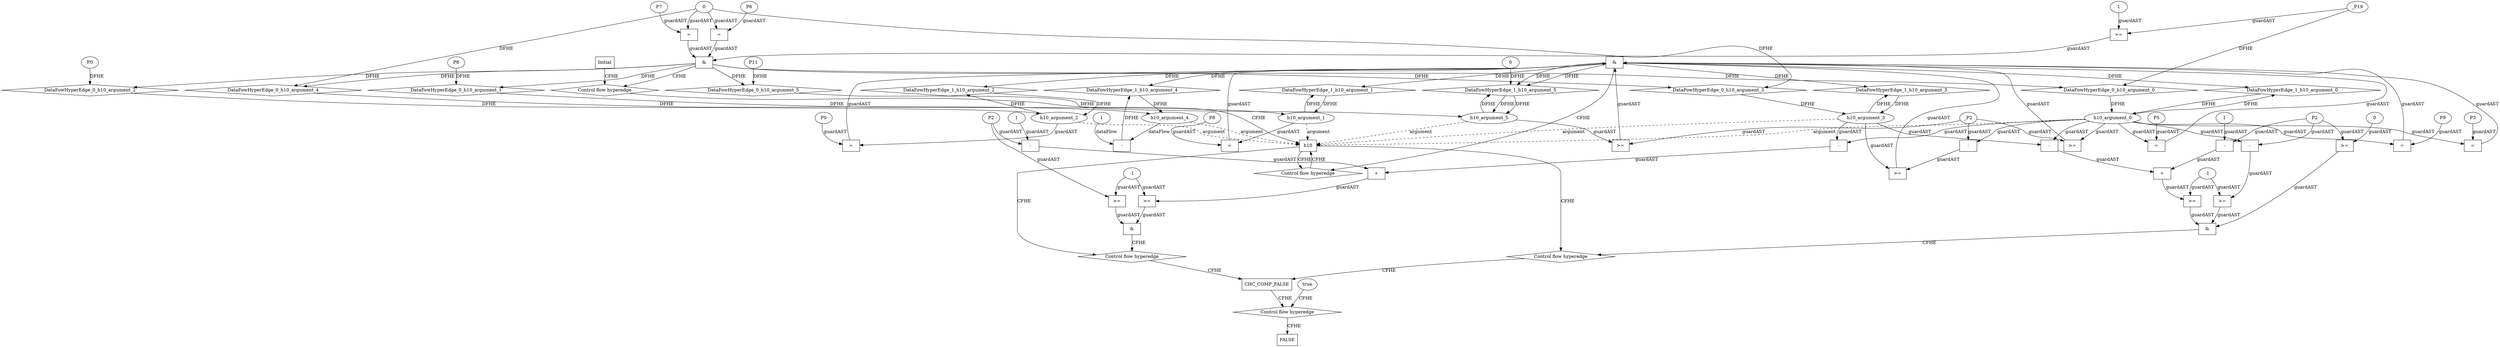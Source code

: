 digraph dag {
"CHC_COMP_FALSE" [label="CHC_COMP_FALSE" nodeName="CHC_COMP_FALSE" class=CONTROL  shape="rect"];
"h10" [label="h10" nodeName="h10" class=CONTROL  shape="rect"];
FALSE [label="FALSE" nodeName=FALSE class=CONTROL  shape="rect"];
Initial [label="Initial" nodeName=Initial class=CONTROL  shape="rect"];
ControlFowHyperEdge_0 [label="Control flow hyperedge" nodeName=ControlFowHyperEdge_0 class=controlFlowHyperEdge shape="diamond"];
"Initial" -> ControlFowHyperEdge_0 [label="CFHE"]
ControlFowHyperEdge_0 -> "h10" [label="CFHE"]
ControlFowHyperEdge_1 [label="Control flow hyperedge" nodeName=ControlFowHyperEdge_1 class=controlFlowHyperEdge shape="diamond"];
"h10" -> ControlFowHyperEdge_1 [label="CFHE"]
ControlFowHyperEdge_1 -> "h10" [label="CFHE"]
ControlFowHyperEdge_2 [label="Control flow hyperedge" nodeName=ControlFowHyperEdge_2 class=controlFlowHyperEdge shape="diamond"];
"h10" -> ControlFowHyperEdge_2 [label="CFHE"]
ControlFowHyperEdge_2 -> "CHC_COMP_FALSE" [label="CFHE"]
ControlFowHyperEdge_3 [label="Control flow hyperedge" nodeName=ControlFowHyperEdge_3 class=controlFlowHyperEdge shape="diamond"];
"h10" -> ControlFowHyperEdge_3 [label="CFHE"]
ControlFowHyperEdge_3 -> "CHC_COMP_FALSE" [label="CFHE"]
ControlFowHyperEdge_4 [label="Control flow hyperedge" nodeName=ControlFowHyperEdge_4 class=controlFlowHyperEdge shape="diamond"];
"CHC_COMP_FALSE" -> ControlFowHyperEdge_4 [label="CFHE"]
ControlFowHyperEdge_4 -> "FALSE" [label="CFHE"]
"h10_argument_0" [label="h10_argument_0" nodeName=argument0 class=argument  head="h10" shape="oval"];
"h10_argument_0" -> "h10"[label="argument" style="dashed"]
"h10_argument_1" [label="h10_argument_1" nodeName=argument1 class=argument  head="h10" shape="oval"];
"h10_argument_1" -> "h10"[label="argument" style="dashed"]
"h10_argument_2" [label="h10_argument_2" nodeName=argument2 class=argument  head="h10" shape="oval"];
"h10_argument_2" -> "h10"[label="argument" style="dashed"]
"h10_argument_3" [label="h10_argument_3" nodeName=argument3 class=argument  head="h10" shape="oval"];
"h10_argument_3" -> "h10"[label="argument" style="dashed"]
"h10_argument_4" [label="h10_argument_4" nodeName=argument4 class=argument  head="h10" shape="oval"];
"h10_argument_4" -> "h10"[label="argument" style="dashed"]
"h10_argument_5" [label="h10_argument_5" nodeName=argument5 class=argument  head="h10" shape="oval"];
"h10_argument_5" -> "h10"[label="argument" style="dashed"]

"xxxh10___Initial_0xxx_and" [label="&" nodeName="xxxh10___Initial_0xxx_and" class=Operator shape="rect"];
"xxxh10___Initial_0xxxguard_0_node_0" [label=">=" nodeName="xxxh10___Initial_0xxxguard_0_node_0" class=Operator  shape="rect"];
"xxxh10___Initial_0xxxguard_0_node_2" [label="1" nodeName="xxxh10___Initial_0xxxguard_0_node_2" class=IdealInt ];
"xxxh10___Initial_0xxxdataFlow_0_node_0" -> "xxxh10___Initial_0xxxguard_0_node_0"[label="guardAST"]
"xxxh10___Initial_0xxxguard_0_node_2" -> "xxxh10___Initial_0xxxguard_0_node_0"[label="guardAST"]

"xxxh10___Initial_0xxxguard_0_node_0" -> "xxxh10___Initial_0xxx_and" [label="guardAST"];
"xxxh10___Initial_0xxxguard1_node_0" [label="=" nodeName="xxxh10___Initial_0xxxguard1_node_0" class=Operator  shape="rect"];
"xxxh10___Initial_0xxxguard1_node_1" [label="P7" nodeName="xxxh10___Initial_0xxxguard1_node_1" class=symbolicConstant ];
"xxxh10___Initial_0xxxguard1_node_1" -> "xxxh10___Initial_0xxxguard1_node_0"[label="guardAST"]
"xxxh10___Initial_0xxxdataFlow4_node_0" -> "xxxh10___Initial_0xxxguard1_node_0"[label="guardAST"]

"xxxh10___Initial_0xxxguard1_node_0" -> "xxxh10___Initial_0xxx_and" [label="guardAST"];
"xxxh10___Initial_0xxxguard2_node_0" [label="=" nodeName="xxxh10___Initial_0xxxguard2_node_0" class=Operator  shape="rect"];
"xxxh10___Initial_0xxxguard2_node_1" [label="P6" nodeName="xxxh10___Initial_0xxxguard2_node_1" class=symbolicConstant ];
"xxxh10___Initial_0xxxguard2_node_1" -> "xxxh10___Initial_0xxxguard2_node_0"[label="guardAST"]
"xxxh10___Initial_0xxxdataFlow4_node_0" -> "xxxh10___Initial_0xxxguard2_node_0"[label="guardAST"]

"xxxh10___Initial_0xxxguard2_node_0" -> "xxxh10___Initial_0xxx_and" [label="guardAST"];
"xxxh10___Initial_0xxx_and" -> "ControlFowHyperEdge_0" [label="CFHE"];
"xxxh10___Initial_0xxxdataFlow_0_node_0" [label="_P19" nodeName="xxxh10___Initial_0xxxdataFlow_0_node_0" class=symbolicConstant ];

"xxxh10___Initial_0xxxdataFlow1_node_0" [label="P8" nodeName="xxxh10___Initial_0xxxdataFlow1_node_0" class=symbolicConstant ];

"xxxh10___Initial_0xxxdataFlow2_node_0" [label="P0" nodeName="xxxh10___Initial_0xxxdataFlow2_node_0" class=symbolicConstant ];

"xxxh10___Initial_0xxxdataFlow3_node_0" [label="P11" nodeName="xxxh10___Initial_0xxxdataFlow3_node_0" class=symbolicConstant ];

"xxxh10___Initial_0xxxdataFlow4_node_0" [label="0" nodeName="xxxh10___Initial_0xxxdataFlow4_node_0" class=IdealInt ];


"xxxh10___h10_1xxx_and" [label="&" nodeName="xxxh10___h10_1xxx_and" class=Operator shape="rect"];
"xxxh10___h10_1xxxguard7_node_0" [label=">=" nodeName="xxxh10___h10_1xxxguard7_node_0" class=Operator  shape="rect"];
"xxxh10___h10_1xxxguard7_node_1" [label="-" nodeName="xxxh10___h10_1xxxguard7_node_1" class= Operator shape="rect"];
"xxxh10___h10_1xxxguard7_node_1" -> "xxxh10___h10_1xxxguard7_node_0"[label="guardAST"]
"h10_argument_3" -> "xxxh10___h10_1xxxguard7_node_0"[label="guardAST"]
"h10_argument_0" -> "xxxh10___h10_1xxxguard7_node_1"[label="guardAST"]
"xxxh10___h10_1xxxguard3_node_2" -> "xxxh10___h10_1xxxguard7_node_1"[label="guardAST"]

"xxxh10___h10_1xxxguard7_node_0" -> "xxxh10___h10_1xxx_and" [label="guardAST"];
"xxxh10___h10_1xxxguard6_node_0" [label="=" nodeName="xxxh10___h10_1xxxguard6_node_0" class=Operator  shape="rect"];
"xxxh10___h10_1xxxguard6_node_1" [label="P5" nodeName="xxxh10___h10_1xxxguard6_node_1" class=symbolicConstant ];
"xxxh10___h10_1xxxguard6_node_1" -> "xxxh10___h10_1xxxguard6_node_0"[label="guardAST"]
"h10_argument_0" -> "xxxh10___h10_1xxxguard6_node_0"[label="guardAST"]

"xxxh10___h10_1xxxguard6_node_0" -> "xxxh10___h10_1xxx_and" [label="guardAST"];
"xxxh10___h10_1xxxguard2_node_0" [label="=" nodeName="xxxh10___h10_1xxxguard2_node_0" class=Operator  shape="rect"];
"xxxh10___h10_1xxxguard2_node_1" [label="P9" nodeName="xxxh10___h10_1xxxguard2_node_1" class=symbolicConstant ];
"xxxh10___h10_1xxxguard2_node_1" -> "xxxh10___h10_1xxxguard2_node_0"[label="guardAST"]
"h10_argument_0" -> "xxxh10___h10_1xxxguard2_node_0"[label="guardAST"]

"xxxh10___h10_1xxxguard2_node_0" -> "xxxh10___h10_1xxx_and" [label="guardAST"];
"xxxh10___h10_1xxxguard4_node_0" [label="=" nodeName="xxxh10___h10_1xxxguard4_node_0" class=Operator  shape="rect"];
"xxxh10___h10_1xxxguard4_node_1" [label="P3" nodeName="xxxh10___h10_1xxxguard4_node_1" class=symbolicConstant ];
"xxxh10___h10_1xxxguard4_node_1" -> "xxxh10___h10_1xxxguard4_node_0"[label="guardAST"]
"h10_argument_0" -> "xxxh10___h10_1xxxguard4_node_0"[label="guardAST"]

"xxxh10___h10_1xxxguard4_node_0" -> "xxxh10___h10_1xxx_and" [label="guardAST"];
"xxxh10___h10_1xxxguard1_node_0" [label="=" nodeName="xxxh10___h10_1xxxguard1_node_0" class=Operator  shape="rect"];
"xxxh10___h10_1xxxguard1_node_1" [label="P0" nodeName="xxxh10___h10_1xxxguard1_node_1" class=symbolicConstant ];
"xxxh10___h10_1xxxguard1_node_1" -> "xxxh10___h10_1xxxguard1_node_0"[label="guardAST"]
"h10_argument_2" -> "xxxh10___h10_1xxxguard1_node_0"[label="guardAST"]

"xxxh10___h10_1xxxguard1_node_0" -> "xxxh10___h10_1xxx_and" [label="guardAST"];
"xxxh10___h10_1xxxguard5_node_0" [label=">=" nodeName="xxxh10___h10_1xxxguard5_node_0" class=Operator  shape="rect"];
"xxxh10___h10_1xxxguard3_node_2" -> "xxxh10___h10_1xxxguard5_node_0"[label="guardAST"]
"h10_argument_5" -> "xxxh10___h10_1xxxguard5_node_0"[label="guardAST"]

"xxxh10___h10_1xxxguard5_node_0" -> "xxxh10___h10_1xxx_and" [label="guardAST"];
"xxxh10___h10_1xxxguard_0_node_0" [label="=" nodeName="xxxh10___h10_1xxxguard_0_node_0" class=Operator  shape="rect"];
"xxxh10___h10_1xxxguard_0_node_1" [label="P8" nodeName="xxxh10___h10_1xxxguard_0_node_1" class=symbolicConstant ];
"xxxh10___h10_1xxxguard_0_node_1" -> "xxxh10___h10_1xxxguard_0_node_0"[label="guardAST"]
"h10_argument_1" -> "xxxh10___h10_1xxxguard_0_node_0"[label="guardAST"]

"xxxh10___h10_1xxxguard_0_node_0" -> "xxxh10___h10_1xxx_and" [label="guardAST"];
"xxxh10___h10_1xxxguard3_node_0" [label=">=" nodeName="xxxh10___h10_1xxxguard3_node_0" class=Operator  shape="rect"];
"xxxh10___h10_1xxxguard3_node_2" [label="_P2" nodeName="xxxh10___h10_1xxxguard3_node_2" class=symbolicConstant ];
"h10_argument_0" -> "xxxh10___h10_1xxxguard3_node_0"[label="guardAST"]
"xxxh10___h10_1xxxguard3_node_2" -> "xxxh10___h10_1xxxguard3_node_0"[label="guardAST"]

"xxxh10___h10_1xxxguard3_node_0" -> "xxxh10___h10_1xxx_and" [label="guardAST"];
"xxxh10___h10_1xxx_and" -> "ControlFowHyperEdge_1" [label="CFHE"];
"xxxh10___h10_1xxxdataFlow_0_node_0" [label="-" nodeName="xxxh10___h10_1xxxdataFlow_0_node_0" class= Operator shape="rect"];
"xxxh10___h10_1xxxdataFlow_0_node_2" [label="1" nodeName="xxxh10___h10_1xxxdataFlow_0_node_2" class=IdealInt ];
"h10_argument_4" -> "xxxh10___h10_1xxxdataFlow_0_node_0"[label="dataFlow"]
"xxxh10___h10_1xxxdataFlow_0_node_2" -> "xxxh10___h10_1xxxdataFlow_0_node_0"[label="dataFlow"]


"xxxCHC_COMP_FALSE___h10_2xxx_and" [label="&" nodeName="xxxCHC_COMP_FALSE___h10_2xxx_and" class=Operator shape="rect"];
"xxxCHC_COMP_FALSE___h10_2xxxguard_0_node_0" [label=">=" nodeName="xxxCHC_COMP_FALSE___h10_2xxxguard_0_node_0" class=Operator  shape="rect"];
"xxxCHC_COMP_FALSE___h10_2xxxguard_0_node_1" [label="-1" nodeName="xxxCHC_COMP_FALSE___h10_2xxxguard_0_node_1" class=IdealInt ];
"xxxCHC_COMP_FALSE___h10_2xxxguard_0_node_2" [label="P2" nodeName="xxxCHC_COMP_FALSE___h10_2xxxguard_0_node_2" class=symbolicConstant ];
"xxxCHC_COMP_FALSE___h10_2xxxguard_0_node_1" -> "xxxCHC_COMP_FALSE___h10_2xxxguard_0_node_0"[label="guardAST"]
"xxxCHC_COMP_FALSE___h10_2xxxguard_0_node_2" -> "xxxCHC_COMP_FALSE___h10_2xxxguard_0_node_0"[label="guardAST"]

"xxxCHC_COMP_FALSE___h10_2xxxguard_0_node_0" -> "xxxCHC_COMP_FALSE___h10_2xxx_and" [label="guardAST"];
"xxxCHC_COMP_FALSE___h10_2xxxguard1_node_0" [label=">=" nodeName="xxxCHC_COMP_FALSE___h10_2xxxguard1_node_0" class=Operator  shape="rect"];
"xxxCHC_COMP_FALSE___h10_2xxxguard1_node_2" [label="+" nodeName="xxxCHC_COMP_FALSE___h10_2xxxguard1_node_2" class= Operator shape="rect"];
"xxxCHC_COMP_FALSE___h10_2xxxguard1_node_3" [label="-" nodeName="xxxCHC_COMP_FALSE___h10_2xxxguard1_node_3" class= Operator shape="rect"];
"xxxCHC_COMP_FALSE___h10_2xxxguard1_node_6" [label="-" nodeName="xxxCHC_COMP_FALSE___h10_2xxxguard1_node_6" class= Operator shape="rect"];
"xxxCHC_COMP_FALSE___h10_2xxxguard1_node_8" [label="1" nodeName="xxxCHC_COMP_FALSE___h10_2xxxguard1_node_8" class=IdealInt ];
"xxxCHC_COMP_FALSE___h10_2xxxguard_0_node_1" -> "xxxCHC_COMP_FALSE___h10_2xxxguard1_node_0"[label="guardAST"]
"xxxCHC_COMP_FALSE___h10_2xxxguard1_node_2" -> "xxxCHC_COMP_FALSE___h10_2xxxguard1_node_0"[label="guardAST"]
"xxxCHC_COMP_FALSE___h10_2xxxguard1_node_3" -> "xxxCHC_COMP_FALSE___h10_2xxxguard1_node_2"[label="guardAST"]
"xxxCHC_COMP_FALSE___h10_2xxxguard1_node_6" -> "xxxCHC_COMP_FALSE___h10_2xxxguard1_node_2"[label="guardAST"]
"h10_argument_3" -> "xxxCHC_COMP_FALSE___h10_2xxxguard1_node_3"[label="guardAST"]
"h10_argument_0" -> "xxxCHC_COMP_FALSE___h10_2xxxguard1_node_3"[label="guardAST"]
"xxxCHC_COMP_FALSE___h10_2xxxguard_0_node_2" -> "xxxCHC_COMP_FALSE___h10_2xxxguard1_node_6"[label="guardAST"]
"xxxCHC_COMP_FALSE___h10_2xxxguard1_node_8" -> "xxxCHC_COMP_FALSE___h10_2xxxguard1_node_6"[label="guardAST"]

"xxxCHC_COMP_FALSE___h10_2xxxguard1_node_0" -> "xxxCHC_COMP_FALSE___h10_2xxx_and" [label="guardAST"];
"xxxCHC_COMP_FALSE___h10_2xxx_and" -> "ControlFowHyperEdge_2" [label="CFHE"];
"xxxCHC_COMP_FALSE___h10_3xxx_and" [label="&" nodeName="xxxCHC_COMP_FALSE___h10_3xxx_and" class=Operator shape="rect"];
"xxxCHC_COMP_FALSE___h10_3xxxguard_0_node_0" [label=">=" nodeName="xxxCHC_COMP_FALSE___h10_3xxxguard_0_node_0" class=Operator  shape="rect"];
"xxxCHC_COMP_FALSE___h10_3xxxguard_0_node_1" [label="-1" nodeName="xxxCHC_COMP_FALSE___h10_3xxxguard_0_node_1" class=IdealInt ];
"xxxCHC_COMP_FALSE___h10_3xxxguard_0_node_2" [label="-" nodeName="xxxCHC_COMP_FALSE___h10_3xxxguard_0_node_2" class= Operator shape="rect"];
"xxxCHC_COMP_FALSE___h10_3xxxguard_0_node_4" [label="P2" nodeName="xxxCHC_COMP_FALSE___h10_3xxxguard_0_node_4" class=symbolicConstant ];
"xxxCHC_COMP_FALSE___h10_3xxxguard_0_node_1" -> "xxxCHC_COMP_FALSE___h10_3xxxguard_0_node_0"[label="guardAST"]
"xxxCHC_COMP_FALSE___h10_3xxxguard_0_node_2" -> "xxxCHC_COMP_FALSE___h10_3xxxguard_0_node_0"[label="guardAST"]
"h10_argument_0" -> "xxxCHC_COMP_FALSE___h10_3xxxguard_0_node_2"[label="guardAST"]
"xxxCHC_COMP_FALSE___h10_3xxxguard_0_node_4" -> "xxxCHC_COMP_FALSE___h10_3xxxguard_0_node_2"[label="guardAST"]

"xxxCHC_COMP_FALSE___h10_3xxxguard_0_node_0" -> "xxxCHC_COMP_FALSE___h10_3xxx_and" [label="guardAST"];
"xxxCHC_COMP_FALSE___h10_3xxxguard1_node_0" [label=">=" nodeName="xxxCHC_COMP_FALSE___h10_3xxxguard1_node_0" class=Operator  shape="rect"];
"xxxCHC_COMP_FALSE___h10_3xxxguard1_node_2" [label="0" nodeName="xxxCHC_COMP_FALSE___h10_3xxxguard1_node_2" class=IdealInt ];
"xxxCHC_COMP_FALSE___h10_3xxxguard_0_node_4" -> "xxxCHC_COMP_FALSE___h10_3xxxguard1_node_0"[label="guardAST"]
"xxxCHC_COMP_FALSE___h10_3xxxguard1_node_2" -> "xxxCHC_COMP_FALSE___h10_3xxxguard1_node_0"[label="guardAST"]

"xxxCHC_COMP_FALSE___h10_3xxxguard1_node_0" -> "xxxCHC_COMP_FALSE___h10_3xxx_and" [label="guardAST"];
"xxxCHC_COMP_FALSE___h10_3xxxguard2_node_0" [label=">=" nodeName="xxxCHC_COMP_FALSE___h10_3xxxguard2_node_0" class=Operator  shape="rect"];
"xxxCHC_COMP_FALSE___h10_3xxxguard2_node_2" [label="+" nodeName="xxxCHC_COMP_FALSE___h10_3xxxguard2_node_2" class= Operator shape="rect"];
"xxxCHC_COMP_FALSE___h10_3xxxguard2_node_3" [label="-" nodeName="xxxCHC_COMP_FALSE___h10_3xxxguard2_node_3" class= Operator shape="rect"];
"xxxCHC_COMP_FALSE___h10_3xxxguard2_node_6" [label="-" nodeName="xxxCHC_COMP_FALSE___h10_3xxxguard2_node_6" class= Operator shape="rect"];
"xxxCHC_COMP_FALSE___h10_3xxxguard2_node_8" [label="1" nodeName="xxxCHC_COMP_FALSE___h10_3xxxguard2_node_8" class=IdealInt ];
"xxxCHC_COMP_FALSE___h10_3xxxguard_0_node_1" -> "xxxCHC_COMP_FALSE___h10_3xxxguard2_node_0"[label="guardAST"]
"xxxCHC_COMP_FALSE___h10_3xxxguard2_node_2" -> "xxxCHC_COMP_FALSE___h10_3xxxguard2_node_0"[label="guardAST"]
"xxxCHC_COMP_FALSE___h10_3xxxguard2_node_3" -> "xxxCHC_COMP_FALSE___h10_3xxxguard2_node_2"[label="guardAST"]
"xxxCHC_COMP_FALSE___h10_3xxxguard2_node_6" -> "xxxCHC_COMP_FALSE___h10_3xxxguard2_node_2"[label="guardAST"]
"h10_argument_3" -> "xxxCHC_COMP_FALSE___h10_3xxxguard2_node_3"[label="guardAST"]
"h10_argument_0" -> "xxxCHC_COMP_FALSE___h10_3xxxguard2_node_3"[label="guardAST"]
"xxxCHC_COMP_FALSE___h10_3xxxguard_0_node_4" -> "xxxCHC_COMP_FALSE___h10_3xxxguard2_node_6"[label="guardAST"]
"xxxCHC_COMP_FALSE___h10_3xxxguard2_node_8" -> "xxxCHC_COMP_FALSE___h10_3xxxguard2_node_6"[label="guardAST"]

"xxxCHC_COMP_FALSE___h10_3xxxguard2_node_0" -> "xxxCHC_COMP_FALSE___h10_3xxx_and" [label="guardAST"];
"xxxCHC_COMP_FALSE___h10_3xxx_and" -> "ControlFowHyperEdge_3" [label="CFHE"];
"xxxFALSE___CHC_COMP_FALSE_4xxxguard_0_node_0" [label="true" nodeName="xxxFALSE___CHC_COMP_FALSE_4xxxguard_0_node_0" class=Constant ];

"xxxFALSE___CHC_COMP_FALSE_4xxxguard_0_node_0" -> "ControlFowHyperEdge_4" [label="CFHE"];
"xxxh10___h10_1xxxh10_argument_5_constant_0" [label="0" nodeName="xxxh10___h10_1xxxh10_argument_5_constant_0" class=Constant];
"DataFowHyperEdge_1_h10_argument_5" [label="DataFowHyperEdge_1_h10_argument_5" nodeName="DataFowHyperEdge_1_h10_argument_5" class=DataFlowHyperedge shape="diamond"];
"DataFowHyperEdge_1_h10_argument_5" -> "h10_argument_5"[label="DFHE"]
"xxxh10___h10_1xxx_and" -> "DataFowHyperEdge_1_h10_argument_5"[label="DFHE"]
"xxxh10___h10_1xxxh10_argument_5_constant_0" -> "DataFowHyperEdge_1_h10_argument_5" [label="DFHE"];
"h10_argument_0" -> "DataFowHyperEdge_1_h10_argument_0"[label="DFHE"]
"DataFowHyperEdge_1_h10_argument_0" [label="DataFowHyperEdge_1_h10_argument_0" nodeName="DataFowHyperEdge_1_h10_argument_0" class=DataFlowHyperedge shape="diamond"];
"DataFowHyperEdge_1_h10_argument_0" -> "h10_argument_0"[label="DFHE"]
"xxxh10___h10_1xxx_and" -> "DataFowHyperEdge_1_h10_argument_0"[label="DFHE"]
"h10_argument_1" -> "DataFowHyperEdge_1_h10_argument_1"[label="DFHE"]
"DataFowHyperEdge_1_h10_argument_1" [label="DataFowHyperEdge_1_h10_argument_1" nodeName="DataFowHyperEdge_1_h10_argument_1" class=DataFlowHyperedge shape="diamond"];
"DataFowHyperEdge_1_h10_argument_1" -> "h10_argument_1"[label="DFHE"]
"xxxh10___h10_1xxx_and" -> "DataFowHyperEdge_1_h10_argument_1"[label="DFHE"]
"h10_argument_2" -> "DataFowHyperEdge_1_h10_argument_2"[label="DFHE"]
"DataFowHyperEdge_1_h10_argument_2" [label="DataFowHyperEdge_1_h10_argument_2" nodeName="DataFowHyperEdge_1_h10_argument_2" class=DataFlowHyperedge shape="diamond"];
"DataFowHyperEdge_1_h10_argument_2" -> "h10_argument_2"[label="DFHE"]
"xxxh10___h10_1xxx_and" -> "DataFowHyperEdge_1_h10_argument_2"[label="DFHE"]
"h10_argument_3" -> "DataFowHyperEdge_1_h10_argument_3"[label="DFHE"]
"DataFowHyperEdge_1_h10_argument_3" [label="DataFowHyperEdge_1_h10_argument_3" nodeName="DataFowHyperEdge_1_h10_argument_3" class=DataFlowHyperedge shape="diamond"];
"DataFowHyperEdge_1_h10_argument_3" -> "h10_argument_3"[label="DFHE"]
"xxxh10___h10_1xxx_and" -> "DataFowHyperEdge_1_h10_argument_3"[label="DFHE"]
"DataFowHyperEdge_0_h10_argument_0" [label="DataFowHyperEdge_0_h10_argument_0" nodeName="DataFowHyperEdge_0_h10_argument_0" class=DataFlowHyperedge shape="diamond"];
"DataFowHyperEdge_0_h10_argument_0" -> "h10_argument_0"[label="DFHE"]
"xxxh10___Initial_0xxx_and" -> "DataFowHyperEdge_0_h10_argument_0"[label="DFHE"]
"xxxh10___Initial_0xxxdataFlow_0_node_0" -> "DataFowHyperEdge_0_h10_argument_0" [label="DFHE"];
"DataFowHyperEdge_0_h10_argument_1" [label="DataFowHyperEdge_0_h10_argument_1" nodeName="DataFowHyperEdge_0_h10_argument_1" class=DataFlowHyperedge shape="diamond"];
"DataFowHyperEdge_0_h10_argument_1" -> "h10_argument_1"[label="DFHE"]
"xxxh10___Initial_0xxx_and" -> "DataFowHyperEdge_0_h10_argument_1"[label="DFHE"]
"xxxh10___Initial_0xxxdataFlow1_node_0" -> "DataFowHyperEdge_0_h10_argument_1" [label="DFHE"];
"DataFowHyperEdge_0_h10_argument_2" [label="DataFowHyperEdge_0_h10_argument_2" nodeName="DataFowHyperEdge_0_h10_argument_2" class=DataFlowHyperedge shape="diamond"];
"DataFowHyperEdge_0_h10_argument_2" -> "h10_argument_2"[label="DFHE"]
"xxxh10___Initial_0xxx_and" -> "DataFowHyperEdge_0_h10_argument_2"[label="DFHE"]
"xxxh10___Initial_0xxxdataFlow2_node_0" -> "DataFowHyperEdge_0_h10_argument_2" [label="DFHE"];
"DataFowHyperEdge_0_h10_argument_3" [label="DataFowHyperEdge_0_h10_argument_3" nodeName="DataFowHyperEdge_0_h10_argument_3" class=DataFlowHyperedge shape="diamond"];
"DataFowHyperEdge_0_h10_argument_3" -> "h10_argument_3"[label="DFHE"]
"xxxh10___Initial_0xxx_and" -> "DataFowHyperEdge_0_h10_argument_3"[label="DFHE"]
"xxxh10___Initial_0xxxdataFlow4_node_0" -> "DataFowHyperEdge_0_h10_argument_3" [label="DFHE"];
"DataFowHyperEdge_0_h10_argument_4" [label="DataFowHyperEdge_0_h10_argument_4" nodeName="DataFowHyperEdge_0_h10_argument_4" class=DataFlowHyperedge shape="diamond"];
"DataFowHyperEdge_0_h10_argument_4" -> "h10_argument_4"[label="DFHE"]
"xxxh10___Initial_0xxx_and" -> "DataFowHyperEdge_0_h10_argument_4"[label="DFHE"]
"xxxh10___Initial_0xxxdataFlow4_node_0" -> "DataFowHyperEdge_0_h10_argument_4" [label="DFHE"];
"DataFowHyperEdge_0_h10_argument_5" [label="DataFowHyperEdge_0_h10_argument_5" nodeName="DataFowHyperEdge_0_h10_argument_5" class=DataFlowHyperedge shape="diamond"];
"DataFowHyperEdge_0_h10_argument_5" -> "h10_argument_5"[label="DFHE"]
"xxxh10___Initial_0xxx_and" -> "DataFowHyperEdge_0_h10_argument_5"[label="DFHE"]
"xxxh10___Initial_0xxxdataFlow3_node_0" -> "DataFowHyperEdge_0_h10_argument_5" [label="DFHE"];
"DataFowHyperEdge_1_h10_argument_4" [label="DataFowHyperEdge_1_h10_argument_4" nodeName="DataFowHyperEdge_1_h10_argument_4" class=DataFlowHyperedge shape="diamond"];
"DataFowHyperEdge_1_h10_argument_4" -> "h10_argument_4"[label="DFHE"]
"xxxh10___h10_1xxx_and" -> "DataFowHyperEdge_1_h10_argument_4"[label="DFHE"]
"xxxh10___h10_1xxxdataFlow_0_node_0" -> "DataFowHyperEdge_1_h10_argument_4" [label="DFHE"];
"DataFowHyperEdge_1_h10_argument_5" [label="DataFowHyperEdge_1_h10_argument_5" nodeName="DataFowHyperEdge_1_h10_argument_5" class=DataFlowHyperedge shape="diamond"];
"DataFowHyperEdge_1_h10_argument_5" -> "h10_argument_5"[label="DFHE"]
"xxxh10___h10_1xxx_and" -> "DataFowHyperEdge_1_h10_argument_5"[label="DFHE"]
"h10_argument_5" -> "DataFowHyperEdge_1_h10_argument_5" [label="DFHE"];




}
